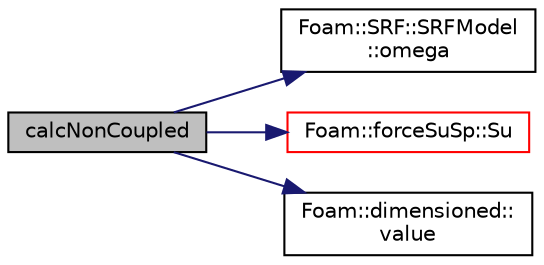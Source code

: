 digraph "calcNonCoupled"
{
  bgcolor="transparent";
  edge [fontname="Helvetica",fontsize="10",labelfontname="Helvetica",labelfontsize="10"];
  node [fontname="Helvetica",fontsize="10",shape=record];
  rankdir="LR";
  Node29 [label="calcNonCoupled",height=0.2,width=0.4,color="black", fillcolor="grey75", style="filled", fontcolor="black"];
  Node29 -> Node30 [color="midnightblue",fontsize="10",style="solid",fontname="Helvetica"];
  Node30 [label="Foam::SRF::SRFModel\l::omega",height=0.2,width=0.4,color="black",URL="$a22753.html#a8c8a5d1771b8711bde85f02a50b3edb6",tooltip="Return the angular velocity field [rad/s]. "];
  Node29 -> Node31 [color="midnightblue",fontsize="10",style="solid",fontname="Helvetica"];
  Node31 [label="Foam::forceSuSp::Su",height=0.2,width=0.4,color="red",URL="$a25257.html#a30512abf4487873ce75c4e1f117ce34e",tooltip="Return const access to the explicit contribution [kg.m/s2]. "];
  Node29 -> Node33 [color="midnightblue",fontsize="10",style="solid",fontname="Helvetica"];
  Node33 [label="Foam::dimensioned::\lvalue",height=0.2,width=0.4,color="black",URL="$a27473.html#a7948200a26c85fc3a83ffa510a91d668",tooltip="Return const reference to value. "];
}
